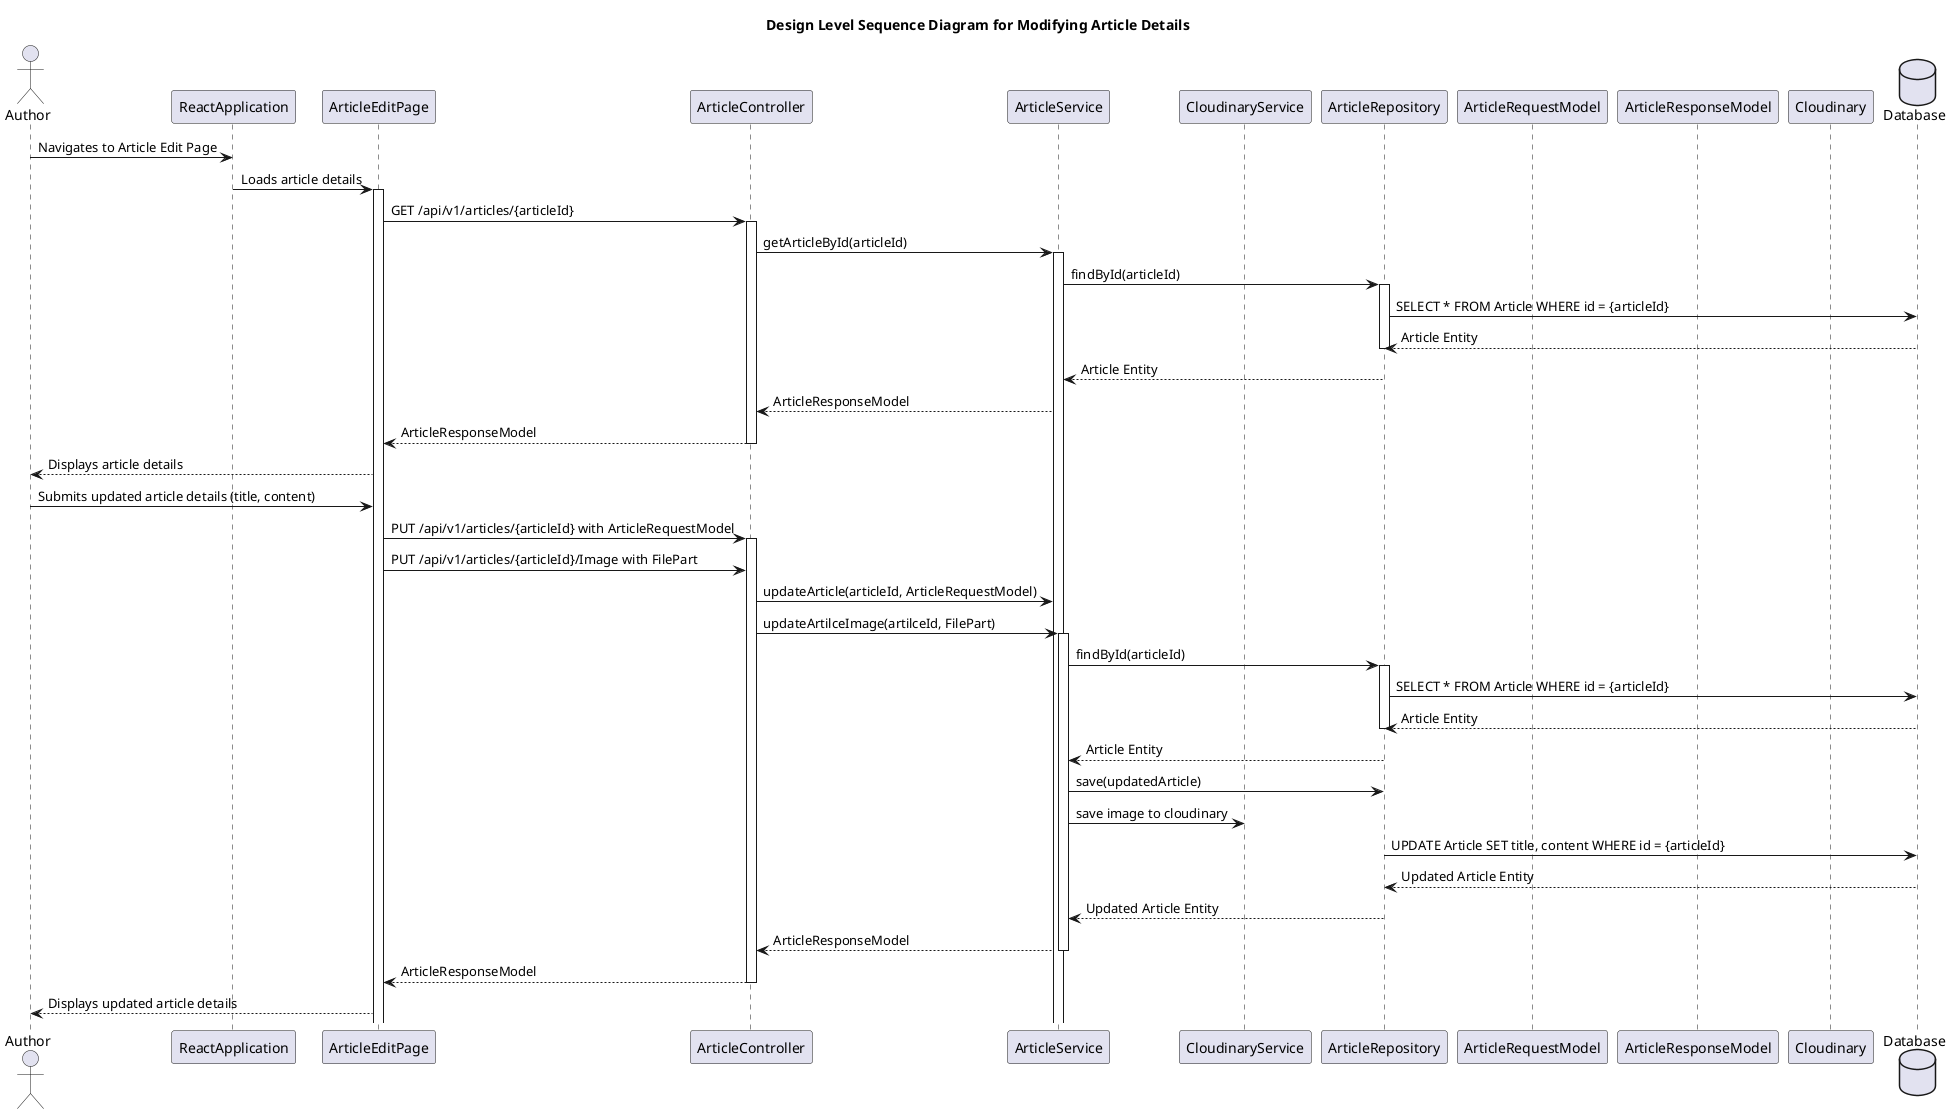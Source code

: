 @startuml
title Design Level Sequence Diagram for Modifying Article Details

actor Author
participant "ReactApplication" as RA
participant "ArticleEditPage" as EditPage
participant "ArticleController" as Controller
participant "ArticleService" as Service
participant "CloudinaryService" as CloudinaryService
participant "ArticleRepository" as Repository
participant "ArticleRequestModel" as RequestModel
participant "ArticleResponseModel" as ResponseModel
participant "Cloudinary" as Cloudinary
database "Database" as DB

Author -> RA : Navigates to Article Edit Page
RA -> EditPage : Loads article details
activate EditPage

EditPage -> Controller : GET /api/v1/articles/{articleId}
activate Controller
Controller -> Service : getArticleById(articleId)
activate Service
Service -> Repository : findById(articleId)
activate Repository
Repository -> DB : SELECT * FROM Article WHERE id = {articleId}
DB --> Repository : Article Entity
deactivate Repository
Repository --> Service : Article Entity
Service --> Controller : ArticleResponseModel
Controller --> EditPage : ArticleResponseModel
deactivate Controller

EditPage --> Author : Displays article details
Author -> EditPage : Submits updated article details (title, content)
EditPage -> Controller : PUT /api/v1/articles/{articleId} with ArticleRequestModel
activate Controller
EditPage -> Controller : PUT /api/v1/articles/{articleId}/Image with FilePart
Controller -> Service : updateArticle(articleId, ArticleRequestModel)
Controller -> Service : updateArtilceImage(artilceId, FilePart)
activate Service
Service -> Repository : findById(articleId)
activate Repository
Repository -> DB : SELECT * FROM Article WHERE id = {articleId}
DB --> Repository : Article Entity
deactivate Repository
Repository --> Service : Article Entity

Service -> Repository : save(updatedArticle)
Service -> CloudinaryService: save image to cloudinary
Repository -> DB : UPDATE Article SET title, content WHERE id = {articleId}
DB --> Repository : Updated Article Entity
Repository --> Service : Updated Article Entity
Service --> Controller : ArticleResponseModel
deactivate Service
Controller --> EditPage : ArticleResponseModel
deactivate Controller

EditPage --> Author : Displays updated article details

@enduml
